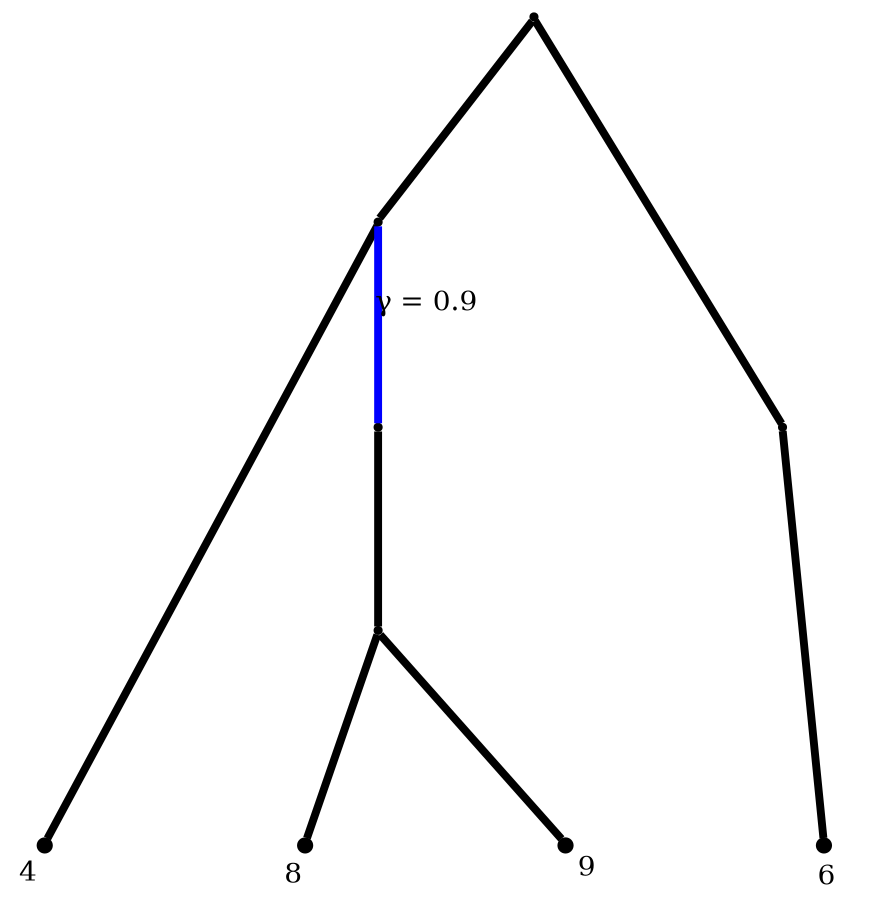 Graph { 
labelloc=b 
    ratio="fill"; 
    size="6 ,8"; 
    node [shape = point] 
    rank=max 1 
     subgraph    { 4 , 6 , 8 , 9 } 
    4 [label=4] [shape = point] [height = 0.1] 
    6 [label=6] [shape = point] [height = 0.1] 
    8 [label=8] [shape = point] [height = 0.1] 
    9 [label=9] [shape = point] [height = 0.1] 
 
     1 -- 2
                          [penwidth=4]; 
     2 -- 4
                            [headlabel=4]
                            [labeldistance=2.0]
                            [labelangle=180.0]
                            [penwidth=4]; 
     2 -- 5
                                [color=blue]
                                [penwidth=4]
                                [taillabel=" &gamma; = 0.9"]
                                [labeldistance = 4.5]
                                [labelangle=30.0]; 
     5 -- 7
                            [penwidth=4]; 
     7 -- 8
                            [headlabel=8]
                            [labeldistance=2.0]
                            [labelangle=180.0]
                            [penwidth=4]; 
     7 -- 9
                            [headlabel=9]
                            [labeldistance=2.0]
                            [labelangle=180.0]
                            [penwidth=4]; 
     1 -- 3
                          [penwidth=4]; 
     3 -- 6
                            [headlabel=6]
                            [labeldistance=2.0]
                            [labelangle=180.0]
                            [penwidth=4]; 
}